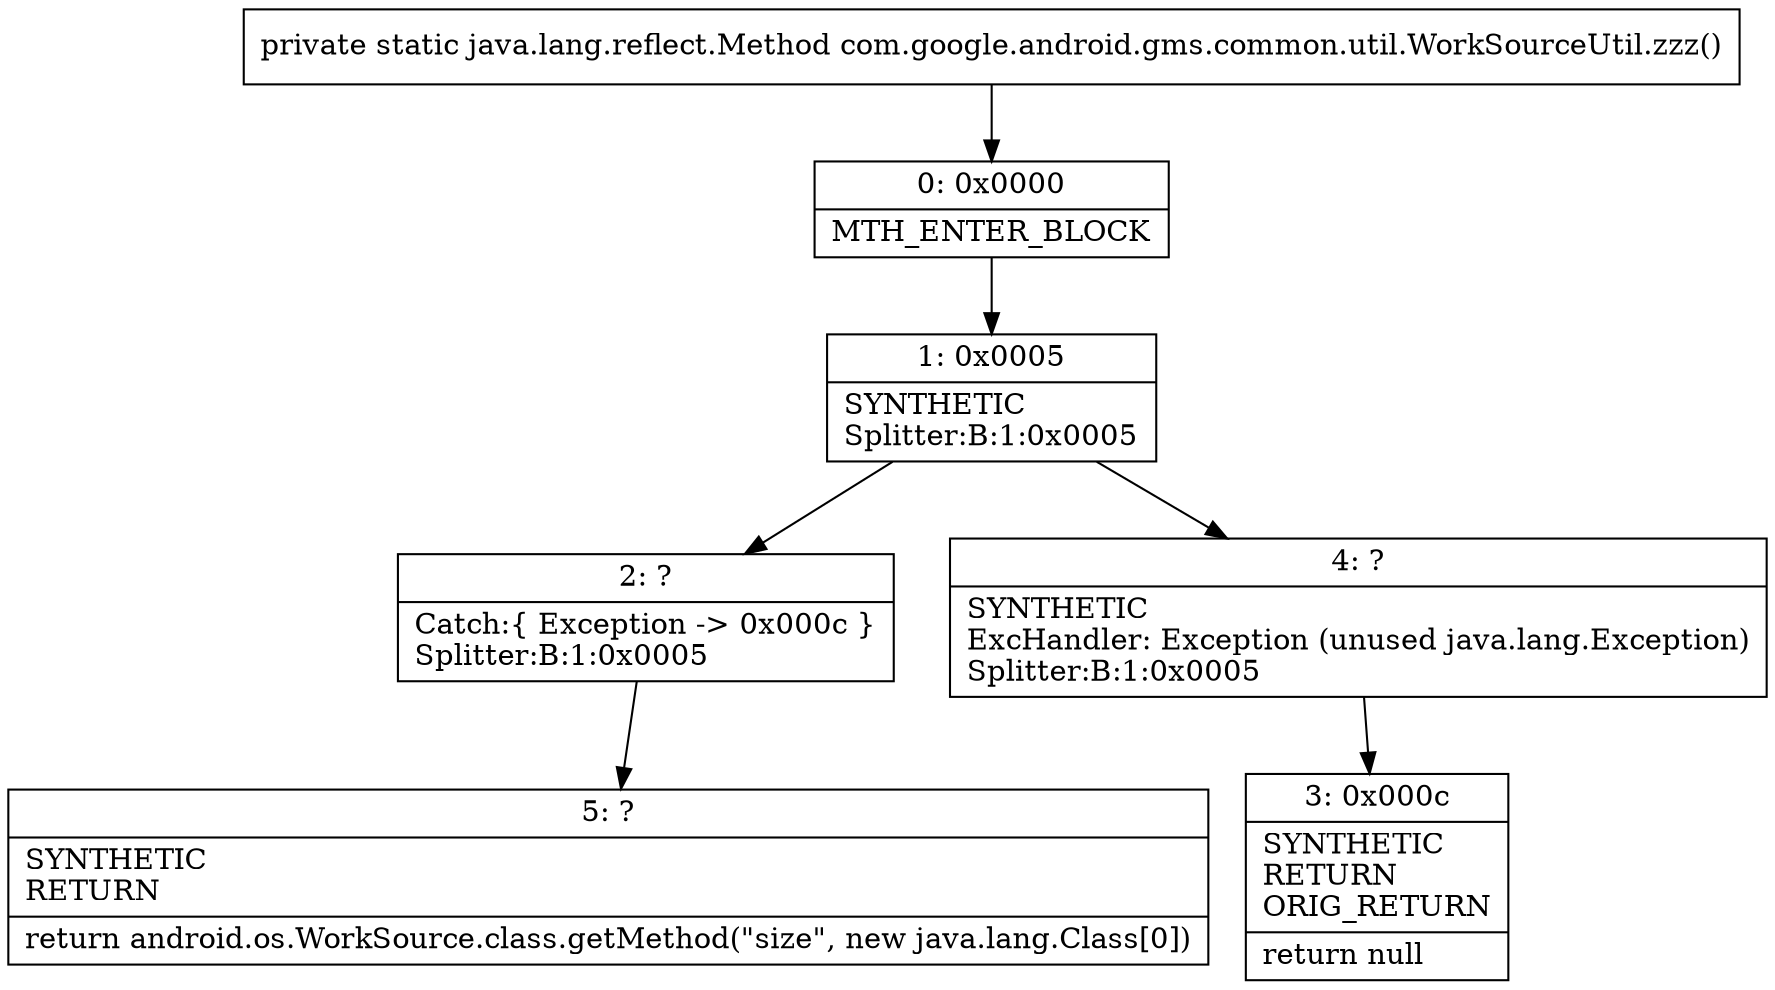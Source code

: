 digraph "CFG forcom.google.android.gms.common.util.WorkSourceUtil.zzz()Ljava\/lang\/reflect\/Method;" {
Node_0 [shape=record,label="{0\:\ 0x0000|MTH_ENTER_BLOCK\l}"];
Node_1 [shape=record,label="{1\:\ 0x0005|SYNTHETIC\lSplitter:B:1:0x0005\l}"];
Node_2 [shape=record,label="{2\:\ ?|Catch:\{ Exception \-\> 0x000c \}\lSplitter:B:1:0x0005\l}"];
Node_3 [shape=record,label="{3\:\ 0x000c|SYNTHETIC\lRETURN\lORIG_RETURN\l|return null\l}"];
Node_4 [shape=record,label="{4\:\ ?|SYNTHETIC\lExcHandler: Exception (unused java.lang.Exception)\lSplitter:B:1:0x0005\l}"];
Node_5 [shape=record,label="{5\:\ ?|SYNTHETIC\lRETURN\l|return android.os.WorkSource.class.getMethod(\"size\", new java.lang.Class[0])\l}"];
MethodNode[shape=record,label="{private static java.lang.reflect.Method com.google.android.gms.common.util.WorkSourceUtil.zzz() }"];
MethodNode -> Node_0;
Node_0 -> Node_1;
Node_1 -> Node_2;
Node_1 -> Node_4;
Node_2 -> Node_5;
Node_4 -> Node_3;
}

